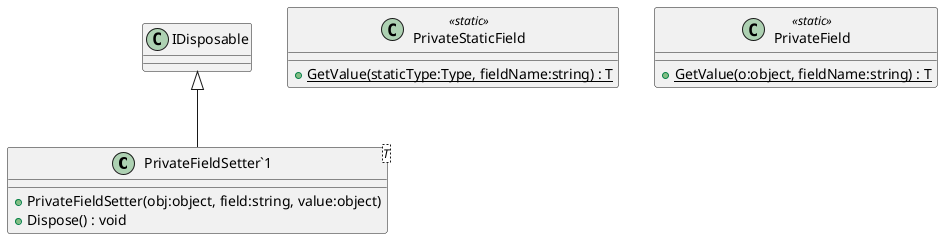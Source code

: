 @startuml
class "PrivateFieldSetter`1"<T> {
    + PrivateFieldSetter(obj:object, field:string, value:object)
    + Dispose() : void
}
class PrivateStaticField <<static>> {
    + {static} GetValue(staticType:Type, fieldName:string) : T
}
class PrivateField <<static>> {
    + {static} GetValue(o:object, fieldName:string) : T
}
IDisposable <|-- "PrivateFieldSetter`1"
@enduml
